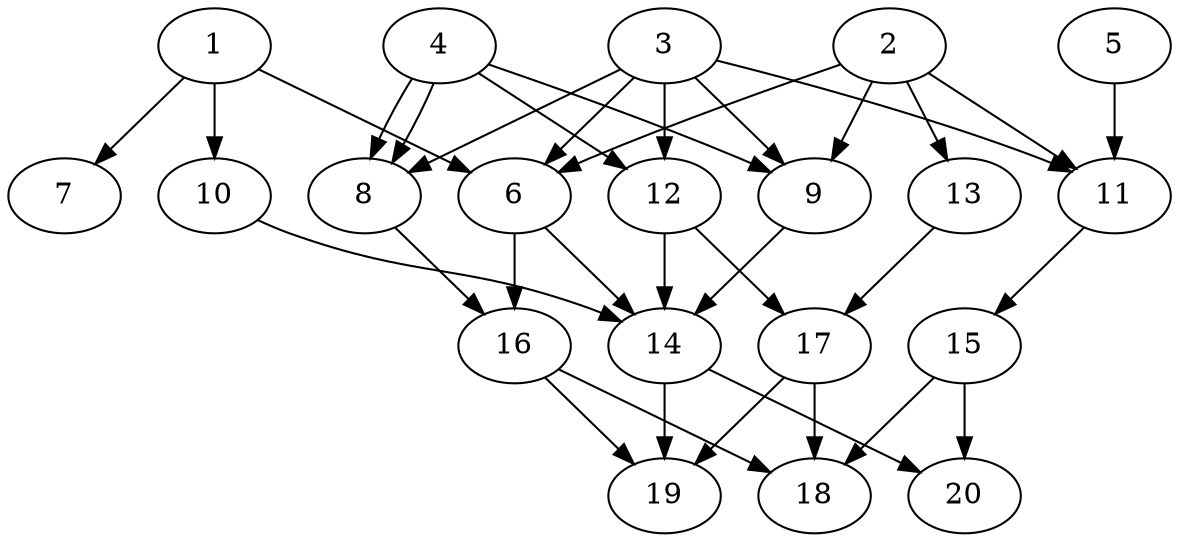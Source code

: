 // DAG automatically generated by daggen at Tue Jul 23 14:28:59 2019
// ./daggen --dot -n 20 --ccr 0.4 --fat 0.6 --regular 0.5 --density 0.7 --mindata 5242880 --maxdata 52428800 
digraph G {
  1 [size="121679360", alpha="0.04", expect_size="48671744"] 
  1 -> 6 [size ="48671744"]
  1 -> 7 [size ="48671744"]
  1 -> 10 [size ="48671744"]
  2 [size="85977600", alpha="0.16", expect_size="34391040"] 
  2 -> 6 [size ="34391040"]
  2 -> 9 [size ="34391040"]
  2 -> 11 [size ="34391040"]
  2 -> 13 [size ="34391040"]
  3 [size="114736640", alpha="0.10", expect_size="45894656"] 
  3 -> 6 [size ="45894656"]
  3 -> 8 [size ="45894656"]
  3 -> 9 [size ="45894656"]
  3 -> 11 [size ="45894656"]
  3 -> 12 [size ="45894656"]
  4 [size="73728000", alpha="0.14", expect_size="29491200"] 
  4 -> 8 [size ="29491200"]
  4 -> 8 [size ="29491200"]
  4 -> 9 [size ="29491200"]
  4 -> 12 [size ="29491200"]
  5 [size="80128000", alpha="0.08", expect_size="32051200"] 
  5 -> 11 [size ="32051200"]
  6 [size="125890560", alpha="0.06", expect_size="50356224"] 
  6 -> 14 [size ="50356224"]
  6 -> 16 [size ="50356224"]
  7 [size="106987520", alpha="0.11", expect_size="42795008"] 
  8 [size="103772160", alpha="0.19", expect_size="41508864"] 
  8 -> 16 [size ="41508864"]
  9 [size="126579200", alpha="0.17", expect_size="50631680"] 
  9 -> 14 [size ="50631680"]
  10 [size="65674240", alpha="0.02", expect_size="26269696"] 
  10 -> 14 [size ="26269696"]
  11 [size="76756480", alpha="0.13", expect_size="30702592"] 
  11 -> 15 [size ="30702592"]
  12 [size="102888960", alpha="0.17", expect_size="41155584"] 
  12 -> 14 [size ="41155584"]
  12 -> 17 [size ="41155584"]
  13 [size="76797440", alpha="0.18", expect_size="30718976"] 
  13 -> 17 [size ="30718976"]
  14 [size="18997760", alpha="0.02", expect_size="7599104"] 
  14 -> 19 [size ="7599104"]
  14 -> 20 [size ="7599104"]
  15 [size="101795840", alpha="0.01", expect_size="40718336"] 
  15 -> 18 [size ="40718336"]
  15 -> 20 [size ="40718336"]
  16 [size="31659520", alpha="0.18", expect_size="12663808"] 
  16 -> 18 [size ="12663808"]
  16 -> 19 [size ="12663808"]
  17 [size="68935680", alpha="0.08", expect_size="27574272"] 
  17 -> 18 [size ="27574272"]
  17 -> 19 [size ="27574272"]
  18 [size="13885440", alpha="0.13", expect_size="5554176"] 
  19 [size="123112960", alpha="0.09", expect_size="49245184"] 
  20 [size="103767040", alpha="0.04", expect_size="41506816"] 
}
